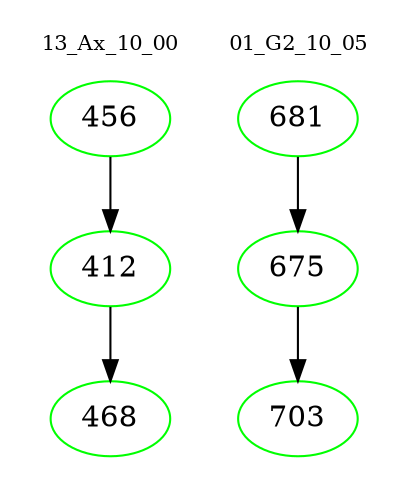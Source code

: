 digraph{
subgraph cluster_0 {
color = white
label = "13_Ax_10_00";
fontsize=10;
T0_456 [label="456", color="green"]
T0_456 -> T0_412 [color="black"]
T0_412 [label="412", color="green"]
T0_412 -> T0_468 [color="black"]
T0_468 [label="468", color="green"]
}
subgraph cluster_1 {
color = white
label = "01_G2_10_05";
fontsize=10;
T1_681 [label="681", color="green"]
T1_681 -> T1_675 [color="black"]
T1_675 [label="675", color="green"]
T1_675 -> T1_703 [color="black"]
T1_703 [label="703", color="green"]
}
}
